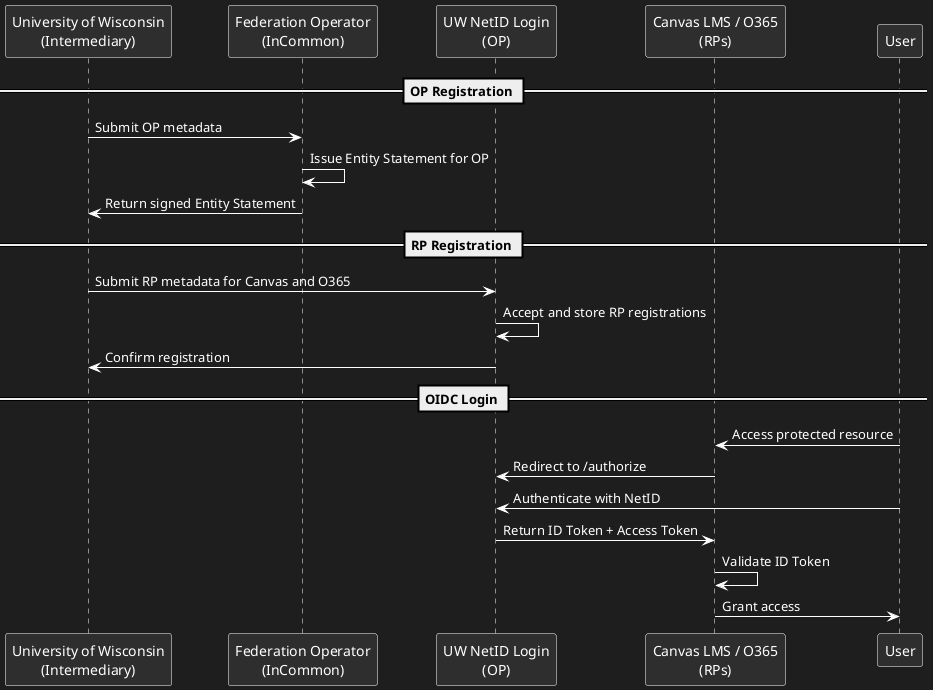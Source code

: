@startuml
' Dark theme
skinparam backgroundColor #1e1e1e
skinparam participant {
  BackgroundColor #2e2e2e
  BorderColor White
  FontColor White
}
skinparam ArrowColor White
skinparam ArrowFontColor White
skinparam SequenceLifeLineBorderColor White


participant "University of Wisconsin\n(Intermediary)" as UW
participant "Federation Operator\n(InCommon)" as InCommon
participant "UW NetID Login\n(OP)" as OP
participant "Canvas LMS / O365\n(RPs)" as RP
participant "User" as User

== OP Registration ==

UW -> InCommon : Submit OP metadata
InCommon -> InCommon : Issue Entity Statement for OP
InCommon -> UW : Return signed Entity Statement

== RP Registration ==

UW -> OP : Submit RP metadata for Canvas and O365
OP -> OP : Accept and store RP registrations
OP -> UW : Confirm registration

== OIDC Login ==

User -> RP : Access protected resource
RP -> OP : Redirect to /authorize
User -> OP : Authenticate with NetID
OP -> RP : Return ID Token + Access Token
RP -> RP : Validate ID Token
RP -> User : Grant access

@enduml
